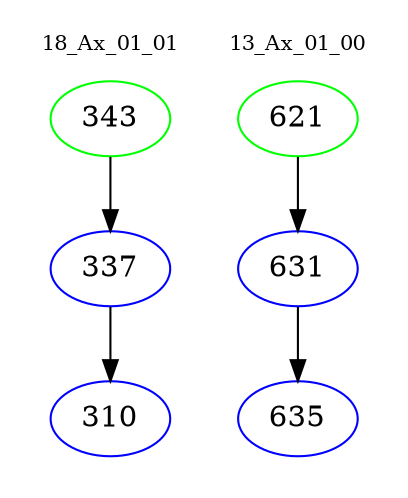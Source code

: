 digraph{
subgraph cluster_0 {
color = white
label = "18_Ax_01_01";
fontsize=10;
T0_343 [label="343", color="green"]
T0_343 -> T0_337 [color="black"]
T0_337 [label="337", color="blue"]
T0_337 -> T0_310 [color="black"]
T0_310 [label="310", color="blue"]
}
subgraph cluster_1 {
color = white
label = "13_Ax_01_00";
fontsize=10;
T1_621 [label="621", color="green"]
T1_621 -> T1_631 [color="black"]
T1_631 [label="631", color="blue"]
T1_631 -> T1_635 [color="black"]
T1_635 [label="635", color="blue"]
}
}
